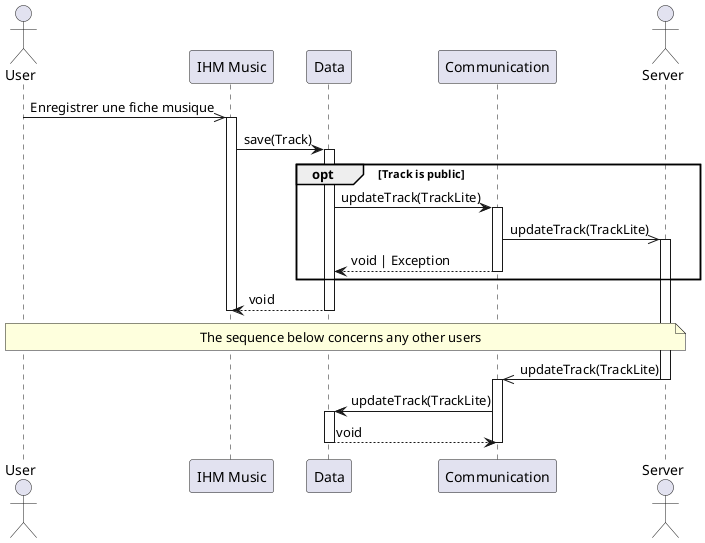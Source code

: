 @startuml Edit Track (client side)
actor User
participant "IHM Music" as IHM
participant Data
participant Communication
actor Server

User ->> IHM : Enregistrer une fiche musique
activate IHM

IHM -> Data : save(Track)
activate Data

opt Track is public
    Data -> Communication : updateTrack(TrackLite)
    activate Communication
    Communication ->> Server : updateTrack(TrackLite)
    activate Server
    Communication --> Data : void | Exception
    deactivate Communication
end

Data --> IHM : void
deactivate Data
deactivate IHM


note across: The sequence below concerns any other users
Server ->> Communication : updateTrack(TrackLite)
deactivate Server
activate Communication
Communication -> Data : updateTrack(TrackLite)
activate Data
Data --> Communication : void
deactivate Data
deactivate Communication

@enduml